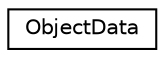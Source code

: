 digraph "Graphical Class Hierarchy"
{
  edge [fontname="Helvetica",fontsize="10",labelfontname="Helvetica",labelfontsize="10"];
  node [fontname="Helvetica",fontsize="10",shape=record];
  rankdir="LR";
  Node0 [label="ObjectData",height=0.2,width=0.4,color="black", fillcolor="white", style="filled",URL="$unionObjectData.html"];
}
